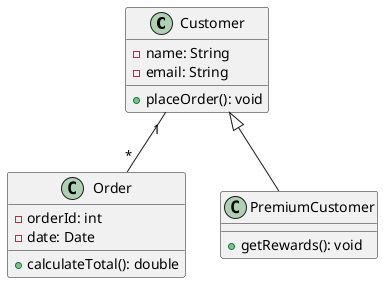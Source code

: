 @startuml
class Customer {
    - name: String
    - email: String
    + placeOrder(): void
}

class Order {
    - orderId: int
    - date: Date
    + calculateTotal(): double
}

class PremiumCustomer {
    + getRewards(): void
}

Customer "1" -- "*" Order
Customer <|-- PremiumCustomer
@enduml

